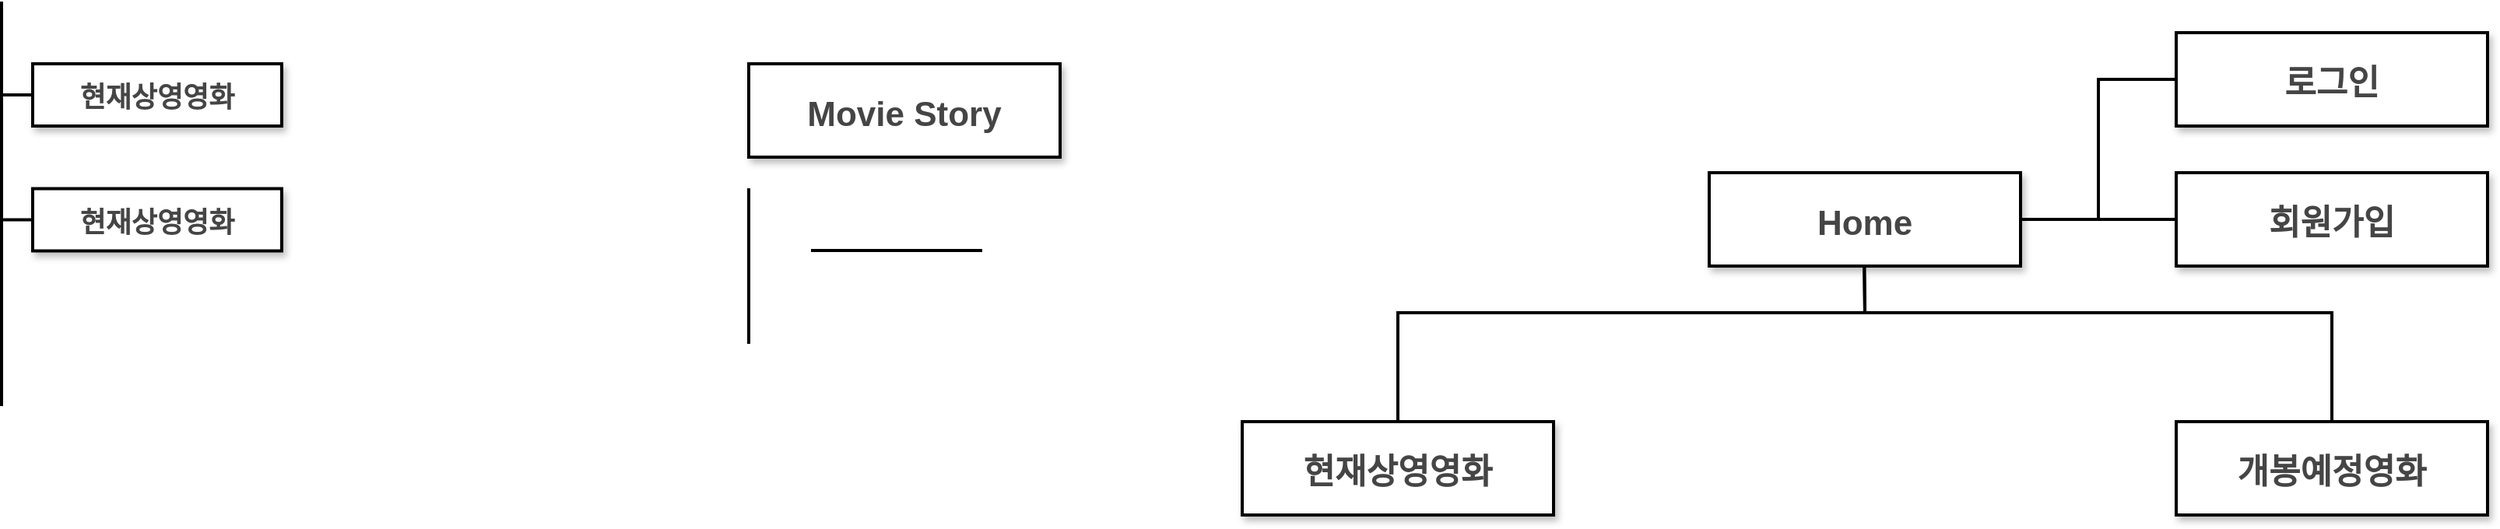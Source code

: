 <mxfile version="24.5.4" type="device">
  <diagram name="Page-1" id="97916047-d0de-89f5-080d-49f4d83e522f">
    <mxGraphModel dx="1187" dy="2550.5" grid="1" gridSize="10" guides="1" tooltips="1" connect="1" arrows="1" fold="1" page="1" pageScale="1.5" pageWidth="1169" pageHeight="827" background="none" math="0" shadow="0">
      <root>
        <mxCell id="0" />
        <mxCell id="1" parent="0" />
        <mxCell id="2" value="Home" style="rounded=0;strokeColor=default;shadow=1;fontStyle=1;fontSize=22;labelBackgroundColor=none;strokeWidth=2;fontColor=#454545;" parent="1" vertex="1">
          <mxGeometry x="1177" y="-1060" width="200" height="60" as="geometry" />
        </mxCell>
        <mxCell id="RvgQBHUN1ZStSbmLTgZM-56" value="" style="strokeWidth=2;endArrow=none;endFill=0;fontStyle=1;orthogonal=1;labelBackgroundColor=none;fontColor=default;rounded=0;" parent="1" edge="1">
          <mxGeometry width="100" height="100" relative="1" as="geometry">
            <mxPoint x="560" y="-1050" as="sourcePoint" />
            <mxPoint x="560" y="-950" as="targetPoint" />
          </mxGeometry>
        </mxCell>
        <mxCell id="RvgQBHUN1ZStSbmLTgZM-60" value="Movie Story" style="rounded=0;strokeColor=default;shadow=1;fontStyle=1;fontSize=22;labelBackgroundColor=none;strokeWidth=2;verticalAlign=middle;horizontal=1;fontFamily=Helvetica;spacing=2;fontColor=#454545;" parent="1" vertex="1">
          <mxGeometry x="560" y="-1130" width="200" height="60" as="geometry" />
        </mxCell>
        <mxCell id="RvgQBHUN1ZStSbmLTgZM-61" value="" style="strokeWidth=2;endArrow=none;endFill=0;fontStyle=1;orthogonal=1;labelBackgroundColor=none;fontColor=default;rounded=0;" parent="1" edge="1">
          <mxGeometry width="100" height="100" relative="1" as="geometry">
            <mxPoint x="1276.63" y="-1000" as="sourcePoint" />
            <mxPoint x="1577" y="-900" as="targetPoint" />
            <Array as="points">
              <mxPoint x="1277" y="-970" />
              <mxPoint x="1577" y="-970" />
            </Array>
          </mxGeometry>
        </mxCell>
        <mxCell id="RvgQBHUN1ZStSbmLTgZM-62" value="" style="strokeWidth=2;endArrow=none;endFill=0;fontStyle=1;orthogonal=1;labelBackgroundColor=none;fontColor=default;rounded=0;" parent="1" edge="1">
          <mxGeometry width="100" height="100" relative="1" as="geometry">
            <mxPoint x="1276.63" y="-1000" as="sourcePoint" />
            <mxPoint x="977" y="-900" as="targetPoint" />
            <Array as="points">
              <mxPoint x="1277" y="-970" />
              <mxPoint x="977" y="-970" />
            </Array>
          </mxGeometry>
        </mxCell>
        <mxCell id="RvgQBHUN1ZStSbmLTgZM-63" value="현재상영영화" style="rounded=0;strokeColor=default;shadow=1;fontStyle=1;fontSize=22;labelBackgroundColor=none;strokeWidth=2;verticalAlign=middle;horizontal=1;textShadow=0;fontColor=#454545;" parent="1" vertex="1">
          <mxGeometry x="877" y="-900" width="200" height="60" as="geometry" />
        </mxCell>
        <mxCell id="RvgQBHUN1ZStSbmLTgZM-66" value="개봉예정영화" style="rounded=0;strokeColor=default;shadow=1;fontStyle=1;fontSize=22;labelBackgroundColor=none;strokeWidth=2;verticalAlign=middle;horizontal=1;fontColor=#454545;" parent="1" vertex="1">
          <mxGeometry x="1477" y="-900" width="200" height="60" as="geometry" />
        </mxCell>
        <mxCell id="RvgQBHUN1ZStSbmLTgZM-68" value="회원가입" style="rounded=0;strokeColor=default;shadow=1;fontStyle=1;fontSize=22;labelBackgroundColor=none;strokeWidth=2;fontColor=#454545;" parent="1" vertex="1">
          <mxGeometry x="1477" y="-1060" width="200" height="60" as="geometry" />
        </mxCell>
        <mxCell id="RvgQBHUN1ZStSbmLTgZM-69" value="로그인" style="rounded=0;strokeColor=default;shadow=1;fontStyle=1;fontSize=22;labelBackgroundColor=none;strokeWidth=2;fontColor=#454545;" parent="1" vertex="1">
          <mxGeometry x="1477" y="-1150" width="200" height="60" as="geometry" />
        </mxCell>
        <mxCell id="RvgQBHUN1ZStSbmLTgZM-70" value="" style="strokeWidth=2;endArrow=none;endFill=0;fontStyle=1;orthogonal=1;labelBackgroundColor=none;fontColor=default;rounded=0;exitX=1;exitY=0.5;exitDx=0;exitDy=0;entryX=0;entryY=0.5;entryDx=0;entryDy=0;" parent="1" source="2" target="RvgQBHUN1ZStSbmLTgZM-69" edge="1">
          <mxGeometry width="100" height="100" relative="1" as="geometry">
            <mxPoint x="1427" y="-1090" as="sourcePoint" />
            <mxPoint x="1427" y="-1120" as="targetPoint" />
            <Array as="points">
              <mxPoint x="1477" y="-1030" />
              <mxPoint x="1427" y="-1030" />
              <mxPoint x="1427" y="-1120" />
            </Array>
          </mxGeometry>
        </mxCell>
        <mxCell id="RvgQBHUN1ZStSbmLTgZM-71" value="현재상영영화" style="rounded=0;strokeColor=default;shadow=1;fontStyle=1;fontSize=18;labelBackgroundColor=none;strokeWidth=2;verticalAlign=middle;horizontal=1;textShadow=0;fontColor=#454545;" parent="1" vertex="1">
          <mxGeometry x="100" y="-1130" width="160" height="40" as="geometry" />
        </mxCell>
        <mxCell id="RvgQBHUN1ZStSbmLTgZM-72" value="" style="strokeWidth=2;endArrow=none;endFill=0;fontStyle=1;orthogonal=1;labelBackgroundColor=none;fontColor=default;rounded=0;" parent="1" edge="1">
          <mxGeometry width="100" height="100" relative="1" as="geometry">
            <mxPoint x="80" y="-1170" as="sourcePoint" />
            <mxPoint x="80" y="-910" as="targetPoint" />
          </mxGeometry>
        </mxCell>
        <mxCell id="RvgQBHUN1ZStSbmLTgZM-74" value="" style="strokeWidth=2;endArrow=none;endFill=0;fontStyle=1;orthogonal=1;labelBackgroundColor=none;fontColor=default;rounded=0;entryX=0;entryY=0.5;entryDx=0;entryDy=0;" parent="1" target="RvgQBHUN1ZStSbmLTgZM-71" edge="1">
          <mxGeometry width="100" height="100" relative="1" as="geometry">
            <mxPoint x="80" y="-1110" as="sourcePoint" />
            <mxPoint x="90" y="-1090" as="targetPoint" />
          </mxGeometry>
        </mxCell>
        <mxCell id="RvgQBHUN1ZStSbmLTgZM-75" value="" style="strokeWidth=2;endArrow=none;endFill=0;fontStyle=1;orthogonal=1;labelBackgroundColor=none;fontColor=default;rounded=0;" parent="1" edge="1">
          <mxGeometry width="100" height="100" relative="1" as="geometry">
            <mxPoint x="600" y="-1010" as="sourcePoint" />
            <mxPoint x="710" y="-1010" as="targetPoint" />
          </mxGeometry>
        </mxCell>
        <mxCell id="RvgQBHUN1ZStSbmLTgZM-76" value="현재상영영화" style="rounded=0;strokeColor=default;shadow=1;fontStyle=1;fontSize=18;labelBackgroundColor=none;strokeWidth=2;verticalAlign=middle;horizontal=1;textShadow=0;fontColor=#454545;" parent="1" vertex="1">
          <mxGeometry x="100" y="-1049.75" width="160" height="40" as="geometry" />
        </mxCell>
        <mxCell id="RvgQBHUN1ZStSbmLTgZM-77" value="" style="strokeWidth=2;endArrow=none;endFill=0;fontStyle=1;orthogonal=1;labelBackgroundColor=none;fontColor=default;rounded=0;entryX=0;entryY=0.5;entryDx=0;entryDy=0;" parent="1" target="RvgQBHUN1ZStSbmLTgZM-76" edge="1">
          <mxGeometry width="100" height="100" relative="1" as="geometry">
            <mxPoint x="80" y="-1029.75" as="sourcePoint" />
            <mxPoint x="90" y="-1009.75" as="targetPoint" />
          </mxGeometry>
        </mxCell>
      </root>
    </mxGraphModel>
  </diagram>
</mxfile>
